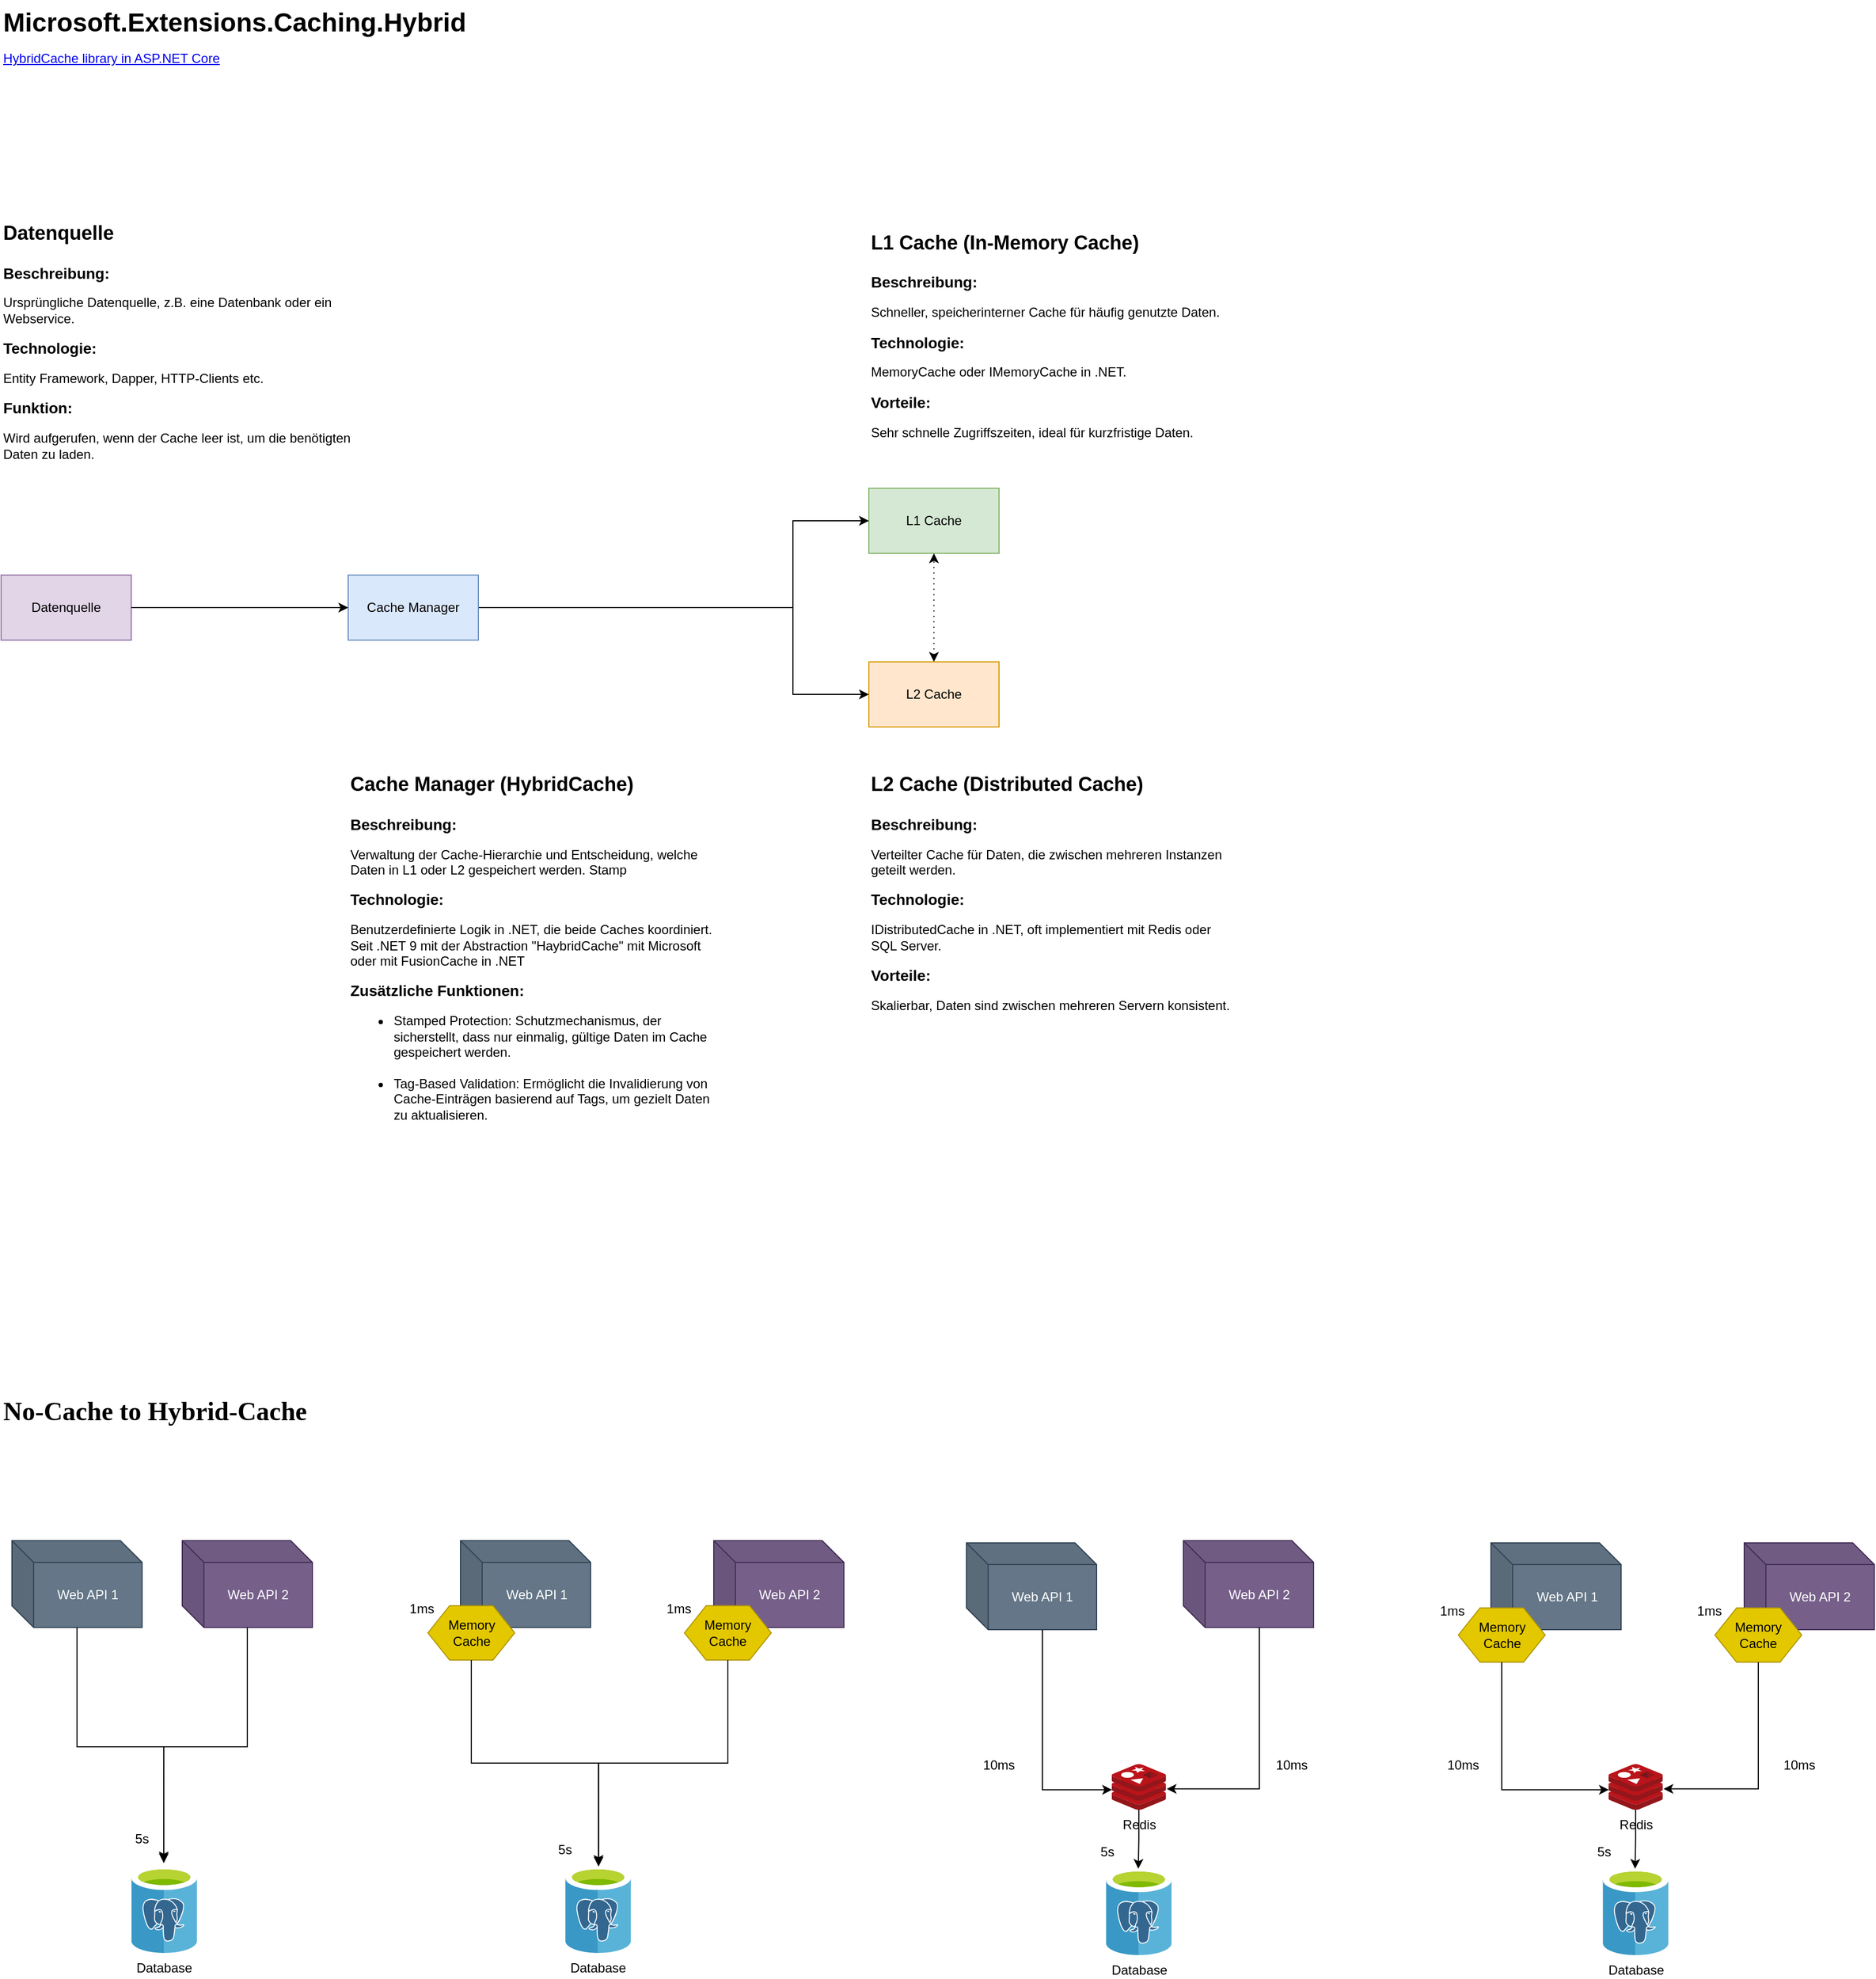 <mxfile version="26.2.12">
  <diagram name="Seite-1" id="QmuntSlvGMr34WS0qaS9">
    <mxGraphModel dx="3085" dy="3084" grid="1" gridSize="10" guides="1" tooltips="1" connect="1" arrows="1" fold="1" page="1" pageScale="1" pageWidth="827" pageHeight="1169" math="0" shadow="0">
      <root>
        <mxCell id="0" />
        <mxCell id="1" parent="0" />
        <mxCell id="bxZTMJIxuxMbtlBhMve6-1" value="L1 Cache" style="rounded=0;whiteSpace=wrap;html=1;fillColor=#d5e8d4;strokeColor=#82b366;" parent="1" vertex="1">
          <mxGeometry x="920" y="-660" width="120" height="60" as="geometry" />
        </mxCell>
        <mxCell id="bxZTMJIxuxMbtlBhMve6-9" style="edgeStyle=orthogonalEdgeStyle;rounded=0;orthogonalLoop=1;jettySize=auto;html=1;entryX=0.5;entryY=1;entryDx=0;entryDy=0;startArrow=classic;startFill=1;dashed=1;dashPattern=1 4;" parent="1" source="bxZTMJIxuxMbtlBhMve6-2" target="bxZTMJIxuxMbtlBhMve6-1" edge="1">
          <mxGeometry relative="1" as="geometry" />
        </mxCell>
        <mxCell id="bxZTMJIxuxMbtlBhMve6-2" value="L2 Cache" style="rounded=0;whiteSpace=wrap;html=1;fillColor=#ffe6cc;strokeColor=#d79b00;" parent="1" vertex="1">
          <mxGeometry x="920" y="-500" width="120" height="60" as="geometry" />
        </mxCell>
        <mxCell id="bxZTMJIxuxMbtlBhMve6-7" style="edgeStyle=orthogonalEdgeStyle;rounded=0;orthogonalLoop=1;jettySize=auto;html=1;entryX=0;entryY=0.5;entryDx=0;entryDy=0;" parent="1" source="bxZTMJIxuxMbtlBhMve6-4" target="bxZTMJIxuxMbtlBhMve6-1" edge="1">
          <mxGeometry relative="1" as="geometry">
            <Array as="points">
              <mxPoint x="850" y="-550" />
              <mxPoint x="850" y="-630" />
            </Array>
          </mxGeometry>
        </mxCell>
        <mxCell id="bxZTMJIxuxMbtlBhMve6-8" style="edgeStyle=orthogonalEdgeStyle;rounded=0;orthogonalLoop=1;jettySize=auto;html=1;entryX=0;entryY=0.5;entryDx=0;entryDy=0;" parent="1" source="bxZTMJIxuxMbtlBhMve6-4" target="bxZTMJIxuxMbtlBhMve6-2" edge="1">
          <mxGeometry relative="1" as="geometry">
            <Array as="points">
              <mxPoint x="850" y="-550" />
              <mxPoint x="850" y="-470" />
            </Array>
          </mxGeometry>
        </mxCell>
        <mxCell id="bxZTMJIxuxMbtlBhMve6-4" value="Cache Manager" style="rounded=0;whiteSpace=wrap;html=1;fillColor=#dae8fc;strokeColor=#6c8ebf;" parent="1" vertex="1">
          <mxGeometry x="440" y="-580" width="120" height="60" as="geometry" />
        </mxCell>
        <mxCell id="bxZTMJIxuxMbtlBhMve6-5" value="Datenquelle" style="rounded=0;whiteSpace=wrap;html=1;fillColor=#e1d5e7;strokeColor=#9673a6;" parent="1" vertex="1">
          <mxGeometry x="120" y="-580" width="120" height="60" as="geometry" />
        </mxCell>
        <mxCell id="bxZTMJIxuxMbtlBhMve6-6" style="edgeStyle=orthogonalEdgeStyle;rounded=0;orthogonalLoop=1;jettySize=auto;html=1;entryX=0;entryY=0.5;entryDx=0;entryDy=0;" parent="1" source="bxZTMJIxuxMbtlBhMve6-5" target="bxZTMJIxuxMbtlBhMve6-4" edge="1">
          <mxGeometry relative="1" as="geometry" />
        </mxCell>
        <mxCell id="bxZTMJIxuxMbtlBhMve6-10" value="&lt;h1 style=&quot;margin-top: 0px;&quot;&gt;&lt;span style=&quot;background-color: transparent; color: light-dark(rgb(0, 0, 0), rgb(255, 255, 255));&quot;&gt;&lt;font style=&quot;font-size: 18px;&quot;&gt;L2 Cache (Distributed Cache)&lt;/font&gt;&lt;/span&gt;&lt;/h1&gt;&lt;p&gt;&lt;font style=&quot;font-size: 14px;&quot;&gt;&lt;b&gt;Beschreibung:&lt;/b&gt;&lt;/font&gt;&amp;nbsp;&lt;/p&gt;&lt;p&gt;Verteilter Cache für Daten, die zwischen mehreren Instanzen geteilt werden.&lt;/p&gt;&lt;p&gt;&lt;b&gt;&lt;font style=&quot;font-size: 14px;&quot;&gt;Technologie:&amp;nbsp;&lt;/font&gt;&lt;/b&gt;&lt;/p&gt;&lt;p&gt;&lt;font&gt;IDistributedCache in .NET, oft implementiert mit Redis oder SQL Server.&lt;/font&gt;&lt;/p&gt;&lt;p&gt;&lt;b&gt;&lt;font style=&quot;font-size: 14px;&quot;&gt;Vorteile:&amp;nbsp;&lt;/font&gt;&lt;/b&gt;&lt;/p&gt;&lt;p&gt;Skalierbar, Daten sind zwischen mehreren Servern konsistent.&lt;/p&gt;" style="text;html=1;whiteSpace=wrap;overflow=hidden;rounded=0;" parent="1" vertex="1">
          <mxGeometry x="920" y="-410" width="340" height="240" as="geometry" />
        </mxCell>
        <mxCell id="bxZTMJIxuxMbtlBhMve6-11" value="&lt;h1 style=&quot;margin-top: 0px;&quot;&gt;&lt;span style=&quot;background-color: transparent; color: light-dark(rgb(0, 0, 0), rgb(255, 255, 255));&quot;&gt;&lt;font style=&quot;font-size: 18px;&quot;&gt;L1 Cache (In-Memory Cache)&lt;/font&gt;&lt;/span&gt;&lt;/h1&gt;&lt;p&gt;&lt;font style=&quot;font-size: 14px;&quot;&gt;&lt;b&gt;Beschreibung:&lt;/b&gt;&lt;/font&gt;&amp;nbsp;&lt;/p&gt;&lt;p&gt;&lt;span style=&quot;background-color: transparent; color: light-dark(rgb(0, 0, 0), rgb(255, 255, 255));&quot;&gt;Schneller, speicherinterner Cache für häufig genutzte Daten.&lt;/span&gt;&lt;/p&gt;&lt;p&gt;&lt;b&gt;&lt;font style=&quot;font-size: 14px;&quot;&gt;Technologie:&amp;nbsp;&lt;/font&gt;&lt;/b&gt;&lt;/p&gt;&lt;p&gt;&lt;font&gt;MemoryCache oder IMemoryCache in .NET.&lt;/font&gt;&lt;/p&gt;&lt;p&gt;&lt;b&gt;&lt;font style=&quot;font-size: 14px;&quot;&gt;Vorteile:&amp;nbsp;&lt;/font&gt;&lt;/b&gt;&lt;/p&gt;&lt;p&gt;Sehr schnelle Zugriffszeiten, ideal für kurzfristige Daten.&lt;/p&gt;" style="text;html=1;whiteSpace=wrap;overflow=hidden;rounded=0;verticalAlign=bottom;" parent="1" vertex="1">
          <mxGeometry x="920" y="-910" width="340" height="220" as="geometry" />
        </mxCell>
        <mxCell id="bxZTMJIxuxMbtlBhMve6-12" value="&lt;h1 style=&quot;margin-top: 0px;&quot;&gt;&lt;span style=&quot;background-color: transparent; color: light-dark(rgb(0, 0, 0), rgb(255, 255, 255));&quot;&gt;&lt;font style=&quot;font-size: 18px;&quot;&gt;Cache Manager (HybridCache)&lt;/font&gt;&lt;/span&gt;&lt;/h1&gt;&lt;p&gt;&lt;font style=&quot;font-size: 14px;&quot;&gt;&lt;b&gt;Beschreibung:&lt;/b&gt;&lt;/font&gt;&amp;nbsp;&lt;/p&gt;&lt;p&gt;Verwaltung der Cache-Hierarchie und Entscheidung, welche Daten in L1 oder L2 gespeichert werden. Stamp&lt;/p&gt;&lt;p&gt;&lt;b&gt;&lt;font style=&quot;font-size: 14px;&quot;&gt;Technologie:&amp;nbsp;&lt;/font&gt;&lt;/b&gt;&lt;/p&gt;&lt;p&gt;&lt;font&gt;Benutzerdefinierte Logik in .NET, die beide Caches koordiniert. Seit .NET 9 mit der Abstraction &quot;HaybridCache&quot; mit Microsoft oder mit FusionCache in .NET&amp;nbsp;&lt;br&gt;&lt;/font&gt;&lt;/p&gt;&lt;p&gt;&lt;font style=&quot;font-size: 14px;&quot;&gt;&lt;b&gt;Zusätzliche Funktionen:&lt;/b&gt;&lt;/font&gt;&lt;/p&gt;&lt;p&gt;&lt;/p&gt;&lt;ul&gt;&lt;li&gt;Stamped Protection: Schutzmechanismus, der sicherstellt, dass nur einmalig, gültige Daten im Cache gespeichert werden.&lt;br&gt;&lt;br&gt;&lt;/li&gt;&lt;li&gt;Tag-Based Validation: Ermöglicht die Invalidierung von Cache-Einträgen basierend auf Tags, um gezielt Daten zu aktualisieren.&lt;/li&gt;&lt;/ul&gt;&lt;p&gt;&lt;/p&gt;&lt;p&gt;&lt;/p&gt;" style="text;html=1;whiteSpace=wrap;overflow=hidden;rounded=0;" parent="1" vertex="1">
          <mxGeometry x="440" y="-410" width="340" height="350" as="geometry" />
        </mxCell>
        <mxCell id="bxZTMJIxuxMbtlBhMve6-13" value="&lt;h1 style=&quot;margin-top: 0px;&quot;&gt;&lt;span style=&quot;background-color: transparent; color: light-dark(rgb(0, 0, 0), rgb(255, 255, 255));&quot;&gt;&lt;font style=&quot;font-size: 18px;&quot;&gt;Datenquelle&lt;/font&gt;&lt;/span&gt;&lt;/h1&gt;&lt;p&gt;&lt;font style=&quot;font-size: 14px;&quot;&gt;&lt;b&gt;Beschreibung:&lt;/b&gt;&lt;/font&gt;&amp;nbsp;&lt;/p&gt;&lt;p&gt;Ursprüngliche Datenquelle, z.B. eine Datenbank oder ein Webservice.&lt;/p&gt;&lt;p&gt;&lt;b&gt;&lt;font style=&quot;font-size: 14px;&quot;&gt;Technologie:&amp;nbsp;&lt;/font&gt;&lt;/b&gt;&lt;/p&gt;&lt;p&gt;&lt;font&gt;Entity Framework, Dapper, HTTP-Clients etc.&lt;br&gt;&lt;/font&gt;&lt;/p&gt;&lt;p&gt;&lt;font&gt;&lt;font style=&quot;font-size: 14px;&quot;&gt;&lt;b&gt;Funktion:&lt;/b&gt;&lt;/font&gt;&amp;nbsp;&lt;/font&gt;&lt;/p&gt;&lt;p&gt;&lt;font&gt;Wird aufgerufen, wenn der Cache leer ist, um die benötigten Daten zu laden.&lt;/font&gt;&lt;/p&gt;" style="text;html=1;whiteSpace=wrap;overflow=hidden;rounded=0;flipV=1;flipH=1;verticalAlign=bottom;" parent="1" vertex="1">
          <mxGeometry x="120" y="-920" width="340" height="250" as="geometry" />
        </mxCell>
        <UserObject label="&lt;a href=&quot;https://learn.microsoft.com/en-us/aspnet/core/performance/caching/hybrid?view=aspnetcore-9.0&quot;&gt;HybridCache library in ASP.NET Core&lt;/a&gt;" link="&lt;a href=&quot;https://learn.microsoft.com/en-us/aspnet/core/performance/caching/hybrid?view=aspnetcore-9.0&quot;&gt;HybridCache library in ASP.NET Core | Microsoft Learn&lt;/a&gt;" id="bxZTMJIxuxMbtlBhMve6-15">
          <mxCell style="text;whiteSpace=wrap;html=1;" parent="1" vertex="1">
            <mxGeometry x="120" y="-1070" width="450" height="40" as="geometry" />
          </mxCell>
        </UserObject>
        <mxCell id="bxZTMJIxuxMbtlBhMve6-17" value="Microsoft.Extensions.Caching.Hybrid" style="text;whiteSpace=wrap;fontStyle=1;fontSize=24;" parent="1" vertex="1">
          <mxGeometry x="120" y="-1110" width="460" height="40" as="geometry" />
        </mxCell>
        <mxCell id="N-PawLGeKnlFEwVXiVSO-2" value="Web API 1" style="shape=cube;whiteSpace=wrap;html=1;boundedLbl=1;backgroundOutline=1;darkOpacity=0.05;darkOpacity2=0.1;fillColor=#647687;fontColor=#ffffff;strokeColor=#314354;" vertex="1" parent="1">
          <mxGeometry x="130" y="310" width="120" height="80" as="geometry" />
        </mxCell>
        <mxCell id="N-PawLGeKnlFEwVXiVSO-3" value="Web API 2" style="shape=cube;whiteSpace=wrap;html=1;boundedLbl=1;backgroundOutline=1;darkOpacity=0.05;darkOpacity2=0.1;fillColor=#76608a;fontColor=#ffffff;strokeColor=#432D57;" vertex="1" parent="1">
          <mxGeometry x="287" y="310" width="120" height="80" as="geometry" />
        </mxCell>
        <mxCell id="N-PawLGeKnlFEwVXiVSO-4" style="edgeStyle=orthogonalEdgeStyle;rounded=0;orthogonalLoop=1;jettySize=auto;html=1;entryX=0.493;entryY=-0.035;entryDx=0;entryDy=0;entryPerimeter=0;" edge="1" parent="1" source="N-PawLGeKnlFEwVXiVSO-2" target="N-PawLGeKnlFEwVXiVSO-43">
          <mxGeometry relative="1" as="geometry">
            <mxPoint x="270" y="590" as="targetPoint" />
          </mxGeometry>
        </mxCell>
        <mxCell id="N-PawLGeKnlFEwVXiVSO-5" style="edgeStyle=orthogonalEdgeStyle;rounded=0;orthogonalLoop=1;jettySize=auto;html=1;entryX=0.493;entryY=-0.055;entryDx=0;entryDy=0;entryPerimeter=0;" edge="1" parent="1" source="N-PawLGeKnlFEwVXiVSO-3" target="N-PawLGeKnlFEwVXiVSO-43">
          <mxGeometry relative="1" as="geometry">
            <mxPoint x="390" y="610" as="targetPoint" />
          </mxGeometry>
        </mxCell>
        <mxCell id="N-PawLGeKnlFEwVXiVSO-7" value="Web API 1" style="shape=cube;whiteSpace=wrap;html=1;boundedLbl=1;backgroundOutline=1;darkOpacity=0.05;darkOpacity2=0.1;fillColor=#647687;fontColor=#ffffff;strokeColor=#314354;" vertex="1" parent="1">
          <mxGeometry x="543.5" y="310" width="120" height="80" as="geometry" />
        </mxCell>
        <mxCell id="N-PawLGeKnlFEwVXiVSO-8" value="Web API 2" style="shape=cube;whiteSpace=wrap;html=1;boundedLbl=1;backgroundOutline=1;darkOpacity=0.05;darkOpacity2=0.1;fillColor=#76608a;fontColor=#ffffff;strokeColor=#432D57;" vertex="1" parent="1">
          <mxGeometry x="777" y="310" width="120" height="80" as="geometry" />
        </mxCell>
        <mxCell id="N-PawLGeKnlFEwVXiVSO-11" value="Memory Cache" style="shape=hexagon;perimeter=hexagonPerimeter2;whiteSpace=wrap;html=1;fixedSize=1;fillColor=#e3c800;fontColor=#000000;strokeColor=#B09500;" vertex="1" parent="1">
          <mxGeometry x="513.5" y="370" width="80" height="50" as="geometry" />
        </mxCell>
        <mxCell id="N-PawLGeKnlFEwVXiVSO-13" value="Memory Cache" style="shape=hexagon;perimeter=hexagonPerimeter2;whiteSpace=wrap;html=1;fixedSize=1;fillColor=#e3c800;fontColor=#000000;strokeColor=#B09500;" vertex="1" parent="1">
          <mxGeometry x="750" y="370" width="80" height="50" as="geometry" />
        </mxCell>
        <mxCell id="N-PawLGeKnlFEwVXiVSO-14" style="edgeStyle=orthogonalEdgeStyle;rounded=0;orthogonalLoop=1;jettySize=auto;html=1;exitX=0.5;exitY=1;exitDx=0;exitDy=0;entryX=0.507;entryY=-0.015;entryDx=0;entryDy=0;entryPerimeter=0;" edge="1" parent="1" source="N-PawLGeKnlFEwVXiVSO-13" target="N-PawLGeKnlFEwVXiVSO-37">
          <mxGeometry relative="1" as="geometry">
            <mxPoint x="780" y="610" as="targetPoint" />
          </mxGeometry>
        </mxCell>
        <mxCell id="N-PawLGeKnlFEwVXiVSO-15" style="edgeStyle=orthogonalEdgeStyle;rounded=0;orthogonalLoop=1;jettySize=auto;html=1;exitX=0.5;exitY=1;exitDx=0;exitDy=0;entryX=0.507;entryY=0.005;entryDx=0;entryDy=0;entryPerimeter=0;" edge="1" parent="1" source="N-PawLGeKnlFEwVXiVSO-11" target="N-PawLGeKnlFEwVXiVSO-37">
          <mxGeometry relative="1" as="geometry">
            <mxPoint x="560" y="620" as="targetPoint" />
          </mxGeometry>
        </mxCell>
        <mxCell id="N-PawLGeKnlFEwVXiVSO-16" value="5s" style="text;html=1;align=center;verticalAlign=middle;whiteSpace=wrap;rounded=0;" vertex="1" parent="1">
          <mxGeometry x="220" y="570" width="60" height="30" as="geometry" />
        </mxCell>
        <mxCell id="N-PawLGeKnlFEwVXiVSO-17" value="5s" style="text;html=1;align=center;verticalAlign=middle;whiteSpace=wrap;rounded=0;" vertex="1" parent="1">
          <mxGeometry x="610" y="580" width="60" height="30" as="geometry" />
        </mxCell>
        <mxCell id="N-PawLGeKnlFEwVXiVSO-18" value="1ms" style="text;html=1;align=center;verticalAlign=middle;whiteSpace=wrap;rounded=0;" vertex="1" parent="1">
          <mxGeometry x="478" y="358" width="60" height="30" as="geometry" />
        </mxCell>
        <mxCell id="N-PawLGeKnlFEwVXiVSO-19" value="1ms" style="text;html=1;align=center;verticalAlign=middle;whiteSpace=wrap;rounded=0;" vertex="1" parent="1">
          <mxGeometry x="715" y="358" width="60" height="30" as="geometry" />
        </mxCell>
        <mxCell id="N-PawLGeKnlFEwVXiVSO-21" value="Web API 1" style="shape=cube;whiteSpace=wrap;html=1;boundedLbl=1;backgroundOutline=1;darkOpacity=0.05;darkOpacity2=0.1;fillColor=#647687;fontColor=#ffffff;strokeColor=#314354;" vertex="1" parent="1">
          <mxGeometry x="1010" y="312" width="120" height="80" as="geometry" />
        </mxCell>
        <mxCell id="N-PawLGeKnlFEwVXiVSO-22" value="Web API 2" style="shape=cube;whiteSpace=wrap;html=1;boundedLbl=1;backgroundOutline=1;darkOpacity=0.05;darkOpacity2=0.1;fillColor=#76608a;fontColor=#ffffff;strokeColor=#432D57;" vertex="1" parent="1">
          <mxGeometry x="1210" y="310" width="120" height="80" as="geometry" />
        </mxCell>
        <mxCell id="N-PawLGeKnlFEwVXiVSO-27" value="5s" style="text;html=1;align=center;verticalAlign=middle;whiteSpace=wrap;rounded=0;" vertex="1" parent="1">
          <mxGeometry x="1110" y="582" width="60" height="30" as="geometry" />
        </mxCell>
        <mxCell id="N-PawLGeKnlFEwVXiVSO-35" value="Redis" style="image;sketch=0;aspect=fixed;html=1;points=[];align=center;fontSize=12;image=img/lib/mscae/Cache_Redis_Product.svg;" vertex="1" parent="1">
          <mxGeometry x="1143.9" y="516" width="50" height="42" as="geometry" />
        </mxCell>
        <mxCell id="N-PawLGeKnlFEwVXiVSO-36" value="Database" style="image;sketch=0;aspect=fixed;html=1;points=[];align=center;fontSize=12;image=img/lib/mscae/Azure_Database_for_PostgreSQL_servers.svg;" vertex="1" parent="1">
          <mxGeometry x="1138.5" y="612" width="60.8" height="80" as="geometry" />
        </mxCell>
        <mxCell id="N-PawLGeKnlFEwVXiVSO-37" value="Database" style="image;sketch=0;aspect=fixed;html=1;points=[];align=center;fontSize=12;image=img/lib/mscae/Azure_Database_for_PostgreSQL_servers.svg;" vertex="1" parent="1">
          <mxGeometry x="640" y="610" width="60.8" height="80" as="geometry" />
        </mxCell>
        <mxCell id="N-PawLGeKnlFEwVXiVSO-38" style="edgeStyle=orthogonalEdgeStyle;rounded=0;orthogonalLoop=1;jettySize=auto;html=1;entryX=0.006;entryY=0.562;entryDx=0;entryDy=0;entryPerimeter=0;exitX=0;exitY=0;exitDx=70;exitDy=80;exitPerimeter=0;" edge="1" parent="1" source="N-PawLGeKnlFEwVXiVSO-21" target="N-PawLGeKnlFEwVXiVSO-35">
          <mxGeometry relative="1" as="geometry">
            <mxPoint x="1045.5" y="422" as="sourcePoint" />
          </mxGeometry>
        </mxCell>
        <mxCell id="N-PawLGeKnlFEwVXiVSO-39" style="edgeStyle=orthogonalEdgeStyle;rounded=0;orthogonalLoop=1;jettySize=auto;html=1;entryX=1.014;entryY=0.543;entryDx=0;entryDy=0;entryPerimeter=0;exitX=0;exitY=0;exitDx=70;exitDy=80;exitPerimeter=0;" edge="1" parent="1" source="N-PawLGeKnlFEwVXiVSO-22" target="N-PawLGeKnlFEwVXiVSO-35">
          <mxGeometry relative="1" as="geometry">
            <mxPoint x="1282" y="422" as="sourcePoint" />
          </mxGeometry>
        </mxCell>
        <mxCell id="N-PawLGeKnlFEwVXiVSO-40" style="edgeStyle=orthogonalEdgeStyle;rounded=0;orthogonalLoop=1;jettySize=auto;html=1;entryX=0.492;entryY=0.005;entryDx=0;entryDy=0;entryPerimeter=0;" edge="1" parent="1" source="N-PawLGeKnlFEwVXiVSO-35" target="N-PawLGeKnlFEwVXiVSO-36">
          <mxGeometry relative="1" as="geometry">
            <mxPoint x="1210" y="592" as="targetPoint" />
          </mxGeometry>
        </mxCell>
        <mxCell id="N-PawLGeKnlFEwVXiVSO-41" value="10ms" style="text;html=1;align=center;verticalAlign=middle;whiteSpace=wrap;rounded=0;" vertex="1" parent="1">
          <mxGeometry x="1010" y="502" width="60" height="30" as="geometry" />
        </mxCell>
        <mxCell id="N-PawLGeKnlFEwVXiVSO-42" value="10ms" style="text;html=1;align=center;verticalAlign=middle;whiteSpace=wrap;rounded=0;" vertex="1" parent="1">
          <mxGeometry x="1280" y="502" width="60" height="30" as="geometry" />
        </mxCell>
        <mxCell id="N-PawLGeKnlFEwVXiVSO-43" value="Database" style="image;sketch=0;aspect=fixed;html=1;points=[];align=center;fontSize=12;image=img/lib/mscae/Azure_Database_for_PostgreSQL_servers.svg;" vertex="1" parent="1">
          <mxGeometry x="240" y="610" width="60.8" height="80" as="geometry" />
        </mxCell>
        <mxCell id="N-PawLGeKnlFEwVXiVSO-44" value="Web API 1" style="shape=cube;whiteSpace=wrap;html=1;boundedLbl=1;backgroundOutline=1;darkOpacity=0.05;darkOpacity2=0.1;fillColor=#647687;fontColor=#ffffff;strokeColor=#314354;" vertex="1" parent="1">
          <mxGeometry x="1493.5" y="312" width="120" height="80" as="geometry" />
        </mxCell>
        <mxCell id="N-PawLGeKnlFEwVXiVSO-45" value="Web API 2" style="shape=cube;whiteSpace=wrap;html=1;boundedLbl=1;backgroundOutline=1;darkOpacity=0.05;darkOpacity2=0.1;fillColor=#76608a;fontColor=#ffffff;strokeColor=#432D57;" vertex="1" parent="1">
          <mxGeometry x="1727" y="312" width="120" height="80" as="geometry" />
        </mxCell>
        <mxCell id="N-PawLGeKnlFEwVXiVSO-46" value="Memory Cache" style="shape=hexagon;perimeter=hexagonPerimeter2;whiteSpace=wrap;html=1;fixedSize=1;fillColor=#e3c800;fontColor=#000000;strokeColor=#B09500;" vertex="1" parent="1">
          <mxGeometry x="1463.5" y="372" width="80" height="50" as="geometry" />
        </mxCell>
        <mxCell id="N-PawLGeKnlFEwVXiVSO-47" value="Memory Cache" style="shape=hexagon;perimeter=hexagonPerimeter2;whiteSpace=wrap;html=1;fixedSize=1;fillColor=#e3c800;fontColor=#000000;strokeColor=#B09500;" vertex="1" parent="1">
          <mxGeometry x="1700" y="372" width="80" height="50" as="geometry" />
        </mxCell>
        <mxCell id="N-PawLGeKnlFEwVXiVSO-48" value="5s" style="text;html=1;align=center;verticalAlign=middle;whiteSpace=wrap;rounded=0;" vertex="1" parent="1">
          <mxGeometry x="1568" y="582" width="60" height="30" as="geometry" />
        </mxCell>
        <mxCell id="N-PawLGeKnlFEwVXiVSO-49" value="1ms" style="text;html=1;align=center;verticalAlign=middle;whiteSpace=wrap;rounded=0;" vertex="1" parent="1">
          <mxGeometry x="1428" y="360" width="60" height="30" as="geometry" />
        </mxCell>
        <mxCell id="N-PawLGeKnlFEwVXiVSO-50" value="1ms" style="text;html=1;align=center;verticalAlign=middle;whiteSpace=wrap;rounded=0;" vertex="1" parent="1">
          <mxGeometry x="1665" y="360" width="60" height="30" as="geometry" />
        </mxCell>
        <mxCell id="N-PawLGeKnlFEwVXiVSO-51" value="Redis" style="image;sketch=0;aspect=fixed;html=1;points=[];align=center;fontSize=12;image=img/lib/mscae/Cache_Redis_Product.svg;" vertex="1" parent="1">
          <mxGeometry x="1601.9" y="516" width="50" height="42" as="geometry" />
        </mxCell>
        <mxCell id="N-PawLGeKnlFEwVXiVSO-52" value="Database" style="image;sketch=0;aspect=fixed;html=1;points=[];align=center;fontSize=12;image=img/lib/mscae/Azure_Database_for_PostgreSQL_servers.svg;" vertex="1" parent="1">
          <mxGeometry x="1596.5" y="612" width="60.8" height="80" as="geometry" />
        </mxCell>
        <mxCell id="N-PawLGeKnlFEwVXiVSO-53" style="edgeStyle=orthogonalEdgeStyle;rounded=0;orthogonalLoop=1;jettySize=auto;html=1;entryX=0.006;entryY=0.562;entryDx=0;entryDy=0;entryPerimeter=0;exitX=0.5;exitY=1;exitDx=0;exitDy=0;" edge="1" parent="1" source="N-PawLGeKnlFEwVXiVSO-46" target="N-PawLGeKnlFEwVXiVSO-51">
          <mxGeometry relative="1" as="geometry" />
        </mxCell>
        <mxCell id="N-PawLGeKnlFEwVXiVSO-54" style="edgeStyle=orthogonalEdgeStyle;rounded=0;orthogonalLoop=1;jettySize=auto;html=1;entryX=1.014;entryY=0.543;entryDx=0;entryDy=0;entryPerimeter=0;exitX=0.5;exitY=1;exitDx=0;exitDy=0;" edge="1" parent="1" source="N-PawLGeKnlFEwVXiVSO-47" target="N-PawLGeKnlFEwVXiVSO-51">
          <mxGeometry relative="1" as="geometry" />
        </mxCell>
        <mxCell id="N-PawLGeKnlFEwVXiVSO-55" style="edgeStyle=orthogonalEdgeStyle;rounded=0;orthogonalLoop=1;jettySize=auto;html=1;entryX=0.492;entryY=0.005;entryDx=0;entryDy=0;entryPerimeter=0;" edge="1" parent="1" source="N-PawLGeKnlFEwVXiVSO-51" target="N-PawLGeKnlFEwVXiVSO-52">
          <mxGeometry relative="1" as="geometry">
            <mxPoint x="1668" y="592" as="targetPoint" />
          </mxGeometry>
        </mxCell>
        <mxCell id="N-PawLGeKnlFEwVXiVSO-56" value="10ms" style="text;html=1;align=center;verticalAlign=middle;whiteSpace=wrap;rounded=0;" vertex="1" parent="1">
          <mxGeometry x="1438" y="502" width="60" height="30" as="geometry" />
        </mxCell>
        <mxCell id="N-PawLGeKnlFEwVXiVSO-57" value="10ms" style="text;html=1;align=center;verticalAlign=middle;whiteSpace=wrap;rounded=0;" vertex="1" parent="1">
          <mxGeometry x="1748" y="502" width="60" height="30" as="geometry" />
        </mxCell>
        <mxCell id="N-PawLGeKnlFEwVXiVSO-58" value="&lt;span style=&quot;font-family: &amp;quot;Aptos Display&amp;quot;;&quot;&gt;No-Cache to Hybrid-Cache&lt;/span&gt;" style="text;whiteSpace=wrap;html=1;fontSize=24;fontColor=light-dark(#000000,#FFFFFF);fontStyle=1" vertex="1" parent="1">
          <mxGeometry x="120" y="170" width="690" height="50" as="geometry" />
        </mxCell>
      </root>
    </mxGraphModel>
  </diagram>
</mxfile>
